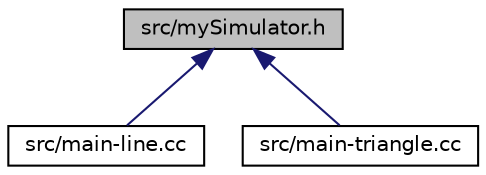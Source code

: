 digraph "src/mySimulator.h"
{
 // LATEX_PDF_SIZE
  edge [fontname="Helvetica",fontsize="10",labelfontname="Helvetica",labelfontsize="10"];
  node [fontname="Helvetica",fontsize="10",shape=record];
  Node9 [label="src/mySimulator.h",height=0.2,width=0.4,color="black", fillcolor="grey75", style="filled", fontcolor="black",tooltip="definition of the mySimulator class"];
  Node9 -> Node10 [dir="back",color="midnightblue",fontsize="10",style="solid"];
  Node10 [label="src/main-line.cc",height=0.2,width=0.4,color="black", fillcolor="white", style="filled",URL="$main-line_8cc.html",tooltip="This is main."];
  Node9 -> Node11 [dir="back",color="midnightblue",fontsize="10",style="solid"];
  Node11 [label="src/main-triangle.cc",height=0.2,width=0.4,color="black", fillcolor="white", style="filled",URL="$main-triangle_8cc.html",tooltip=" "];
}
